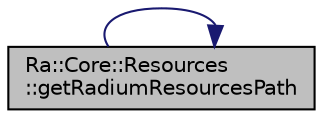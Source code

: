 digraph "Ra::Core::Resources::getRadiumResourcesPath"
{
 // INTERACTIVE_SVG=YES
 // LATEX_PDF_SIZE
  edge [fontname="Helvetica",fontsize="10",labelfontname="Helvetica",labelfontsize="10"];
  node [fontname="Helvetica",fontsize="10",shape=record];
  rankdir="LR";
  Node1 [label="Ra::Core::Resources\l::getRadiumResourcesPath",height=0.2,width=0.4,color="black", fillcolor="grey75", style="filled", fontcolor="black",tooltip="Get the path of Radium internal resources."];
  Node1 -> Node1 [color="midnightblue",fontsize="10",style="solid",fontname="Helvetica"];
}
